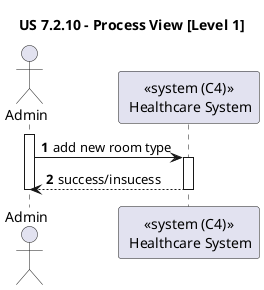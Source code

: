 @startuml

title "US 7.2.10 - Process View [Level 1]"

autonumber

actor Admin as ADM
participant "<<system (C4)>>\n Healthcare System" as SYS

activate ADM
ADM -> SYS : add new room type
activate SYS

SYS --> ADM : success/insucess
deactivate SYS
deactivate ADM

@enduml